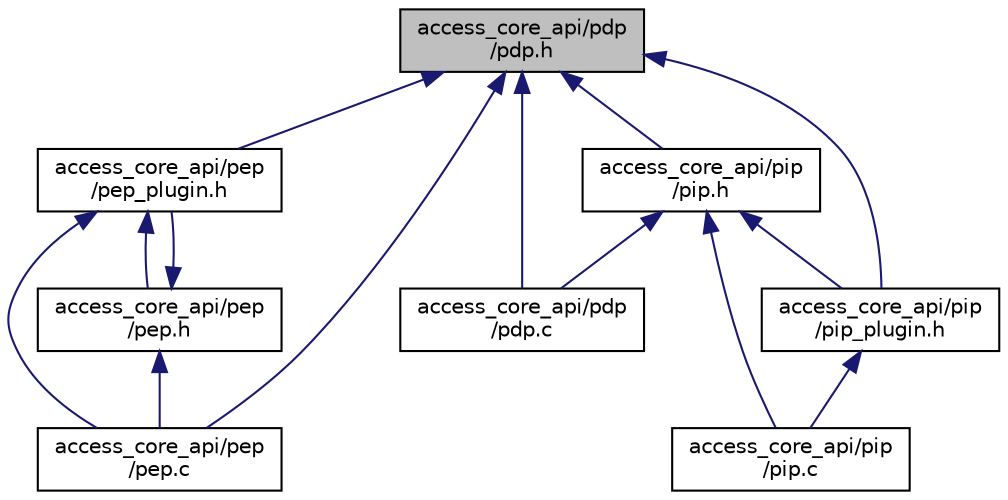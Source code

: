digraph "access_core_api/pdp/pdp.h"
{
  edge [fontname="Helvetica",fontsize="10",labelfontname="Helvetica",labelfontsize="10"];
  node [fontname="Helvetica",fontsize="10",shape=record];
  Node8 [label="access_core_api/pdp\l/pdp.h",height=0.2,width=0.4,color="black", fillcolor="grey75", style="filled", fontcolor="black"];
  Node8 -> Node9 [dir="back",color="midnightblue",fontsize="10",style="solid",fontname="Helvetica"];
  Node9 [label="access_core_api/pdp\l/pdp.c",height=0.2,width=0.4,color="black", fillcolor="white", style="filled",URL="$pdp_8c.html"];
  Node8 -> Node10 [dir="back",color="midnightblue",fontsize="10",style="solid",fontname="Helvetica"];
  Node10 [label="access_core_api/pep\l/pep_plugin.h",height=0.2,width=0.4,color="black", fillcolor="white", style="filled",URL="$pep__plugin_8h.html"];
  Node10 -> Node11 [dir="back",color="midnightblue",fontsize="10",style="solid",fontname="Helvetica"];
  Node11 [label="access_core_api/pep\l/pep.h",height=0.2,width=0.4,color="black", fillcolor="white", style="filled",URL="$pep_8h.html"];
  Node11 -> Node12 [dir="back",color="midnightblue",fontsize="10",style="solid",fontname="Helvetica"];
  Node12 [label="access_core_api/pep\l/pep.c",height=0.2,width=0.4,color="black", fillcolor="white", style="filled",URL="$pep_8c.html"];
  Node11 -> Node10 [dir="back",color="midnightblue",fontsize="10",style="solid",fontname="Helvetica"];
  Node10 -> Node12 [dir="back",color="midnightblue",fontsize="10",style="solid",fontname="Helvetica"];
  Node8 -> Node12 [dir="back",color="midnightblue",fontsize="10",style="solid",fontname="Helvetica"];
  Node8 -> Node13 [dir="back",color="midnightblue",fontsize="10",style="solid",fontname="Helvetica"];
  Node13 [label="access_core_api/pip\l/pip.h",height=0.2,width=0.4,color="black", fillcolor="white", style="filled",URL="$pip_8h.html"];
  Node13 -> Node9 [dir="back",color="midnightblue",fontsize="10",style="solid",fontname="Helvetica"];
  Node13 -> Node14 [dir="back",color="midnightblue",fontsize="10",style="solid",fontname="Helvetica"];
  Node14 [label="access_core_api/pip\l/pip.c",height=0.2,width=0.4,color="black", fillcolor="white", style="filled",URL="$pip_8c.html"];
  Node13 -> Node15 [dir="back",color="midnightblue",fontsize="10",style="solid",fontname="Helvetica"];
  Node15 [label="access_core_api/pip\l/pip_plugin.h",height=0.2,width=0.4,color="black", fillcolor="white", style="filled",URL="$pip__plugin_8h.html"];
  Node15 -> Node14 [dir="back",color="midnightblue",fontsize="10",style="solid",fontname="Helvetica"];
  Node8 -> Node15 [dir="back",color="midnightblue",fontsize="10",style="solid",fontname="Helvetica"];
}
